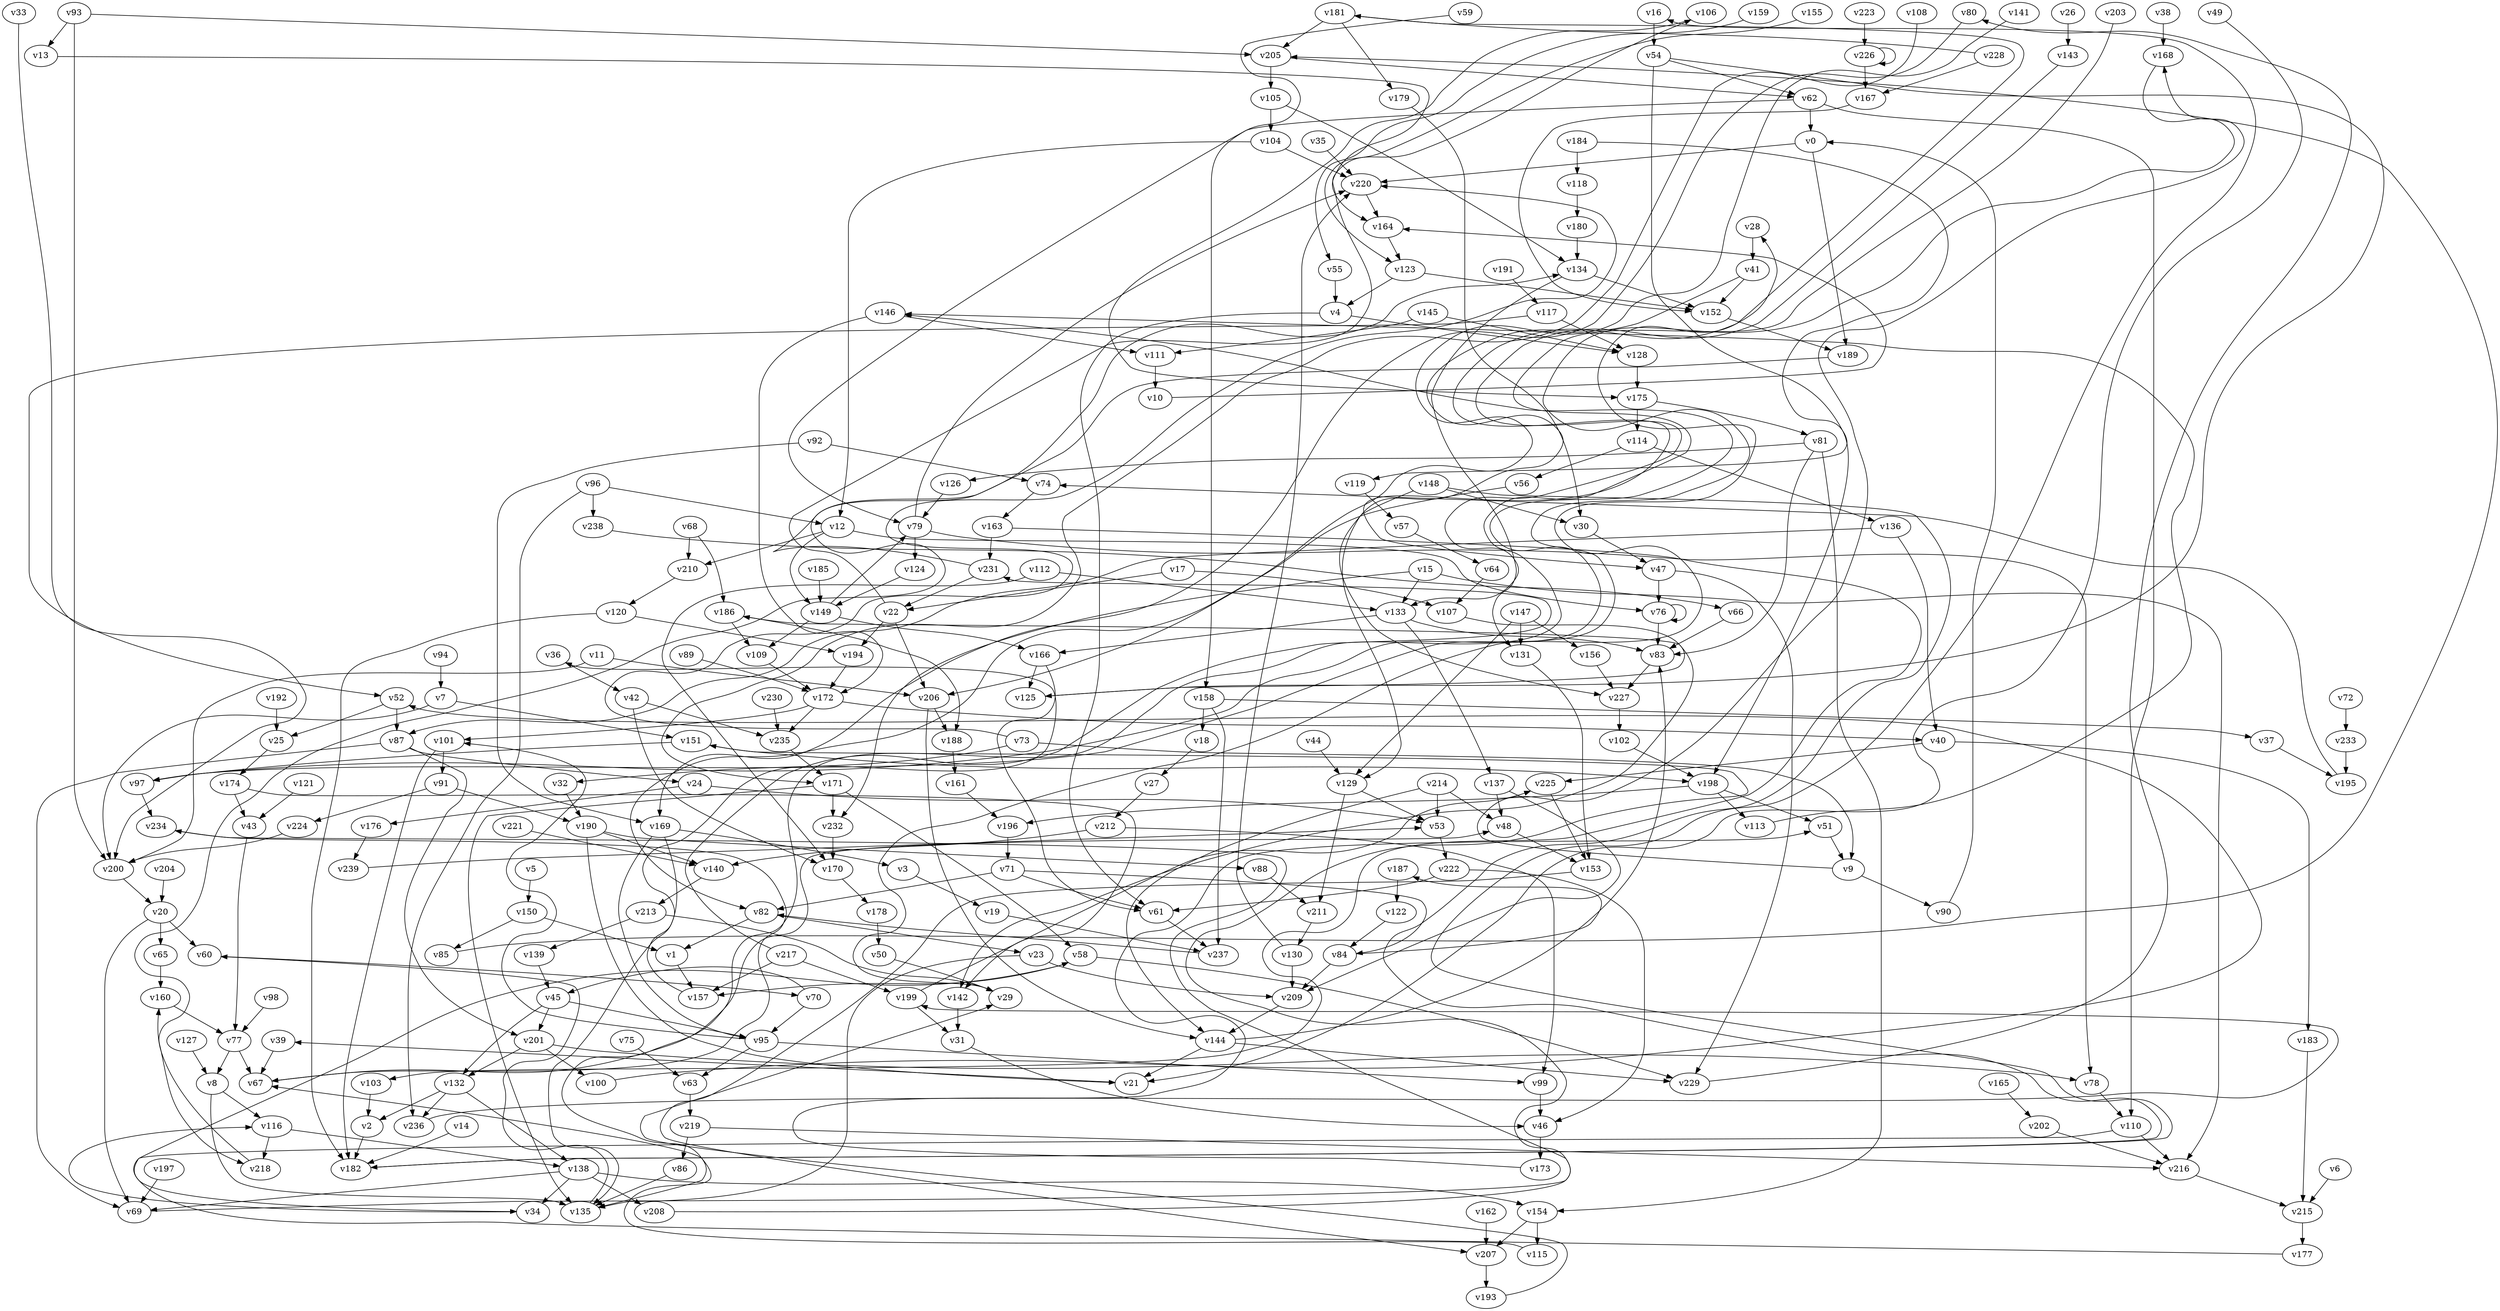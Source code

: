 // Benchmark game 360 - 240 vertices
// time_bound: 108
// targets: v83
digraph G {
    v0 [name="v0", player=1];
    v1 [name="v1", player=1];
    v2 [name="v2", player=0];
    v3 [name="v3", player=1];
    v4 [name="v4", player=0];
    v5 [name="v5", player=1];
    v6 [name="v6", player=1];
    v7 [name="v7", player=1];
    v8 [name="v8", player=1];
    v9 [name="v9", player=1];
    v10 [name="v10", player=1];
    v11 [name="v11", player=1];
    v12 [name="v12", player=0];
    v13 [name="v13", player=1];
    v14 [name="v14", player=0];
    v15 [name="v15", player=0];
    v16 [name="v16", player=0];
    v17 [name="v17", player=0];
    v18 [name="v18", player=0];
    v19 [name="v19", player=1];
    v20 [name="v20", player=0];
    v21 [name="v21", player=0];
    v22 [name="v22", player=0];
    v23 [name="v23", player=1];
    v24 [name="v24", player=1];
    v25 [name="v25", player=1];
    v26 [name="v26", player=1];
    v27 [name="v27", player=0];
    v28 [name="v28", player=1];
    v29 [name="v29", player=1];
    v30 [name="v30", player=0];
    v31 [name="v31", player=1];
    v32 [name="v32", player=1];
    v33 [name="v33", player=1];
    v34 [name="v34", player=1];
    v35 [name="v35", player=1];
    v36 [name="v36", player=1];
    v37 [name="v37", player=0];
    v38 [name="v38", player=1];
    v39 [name="v39", player=1];
    v40 [name="v40", player=1];
    v41 [name="v41", player=1];
    v42 [name="v42", player=0];
    v43 [name="v43", player=0];
    v44 [name="v44", player=1];
    v45 [name="v45", player=1];
    v46 [name="v46", player=1];
    v47 [name="v47", player=1];
    v48 [name="v48", player=1];
    v49 [name="v49", player=0];
    v50 [name="v50", player=0];
    v51 [name="v51", player=1];
    v52 [name="v52", player=0];
    v53 [name="v53", player=1];
    v54 [name="v54", player=1];
    v55 [name="v55", player=1];
    v56 [name="v56", player=0];
    v57 [name="v57", player=0];
    v58 [name="v58", player=0];
    v59 [name="v59", player=1];
    v60 [name="v60", player=0];
    v61 [name="v61", player=1];
    v62 [name="v62", player=0];
    v63 [name="v63", player=0];
    v64 [name="v64", player=1];
    v65 [name="v65", player=1];
    v66 [name="v66", player=0];
    v67 [name="v67", player=0];
    v68 [name="v68", player=0];
    v69 [name="v69", player=0];
    v70 [name="v70", player=1];
    v71 [name="v71", player=1];
    v72 [name="v72", player=0];
    v73 [name="v73", player=1];
    v74 [name="v74", player=0];
    v75 [name="v75", player=1];
    v76 [name="v76", player=1];
    v77 [name="v77", player=0];
    v78 [name="v78", player=1];
    v79 [name="v79", player=1];
    v80 [name="v80", player=1];
    v81 [name="v81", player=0];
    v82 [name="v82", player=1];
    v83 [name="v83", player=0, target=1];
    v84 [name="v84", player=1];
    v85 [name="v85", player=0];
    v86 [name="v86", player=0];
    v87 [name="v87", player=0];
    v88 [name="v88", player=1];
    v89 [name="v89", player=1];
    v90 [name="v90", player=1];
    v91 [name="v91", player=1];
    v92 [name="v92", player=1];
    v93 [name="v93", player=1];
    v94 [name="v94", player=1];
    v95 [name="v95", player=1];
    v96 [name="v96", player=1];
    v97 [name="v97", player=0];
    v98 [name="v98", player=1];
    v99 [name="v99", player=0];
    v100 [name="v100", player=0];
    v101 [name="v101", player=1];
    v102 [name="v102", player=1];
    v103 [name="v103", player=1];
    v104 [name="v104", player=1];
    v105 [name="v105", player=1];
    v106 [name="v106", player=1];
    v107 [name="v107", player=1];
    v108 [name="v108", player=0];
    v109 [name="v109", player=1];
    v110 [name="v110", player=0];
    v111 [name="v111", player=0];
    v112 [name="v112", player=1];
    v113 [name="v113", player=0];
    v114 [name="v114", player=1];
    v115 [name="v115", player=0];
    v116 [name="v116", player=1];
    v117 [name="v117", player=0];
    v118 [name="v118", player=1];
    v119 [name="v119", player=1];
    v120 [name="v120", player=0];
    v121 [name="v121", player=0];
    v122 [name="v122", player=1];
    v123 [name="v123", player=0];
    v124 [name="v124", player=1];
    v125 [name="v125", player=0];
    v126 [name="v126", player=0];
    v127 [name="v127", player=1];
    v128 [name="v128", player=1];
    v129 [name="v129", player=0];
    v130 [name="v130", player=1];
    v131 [name="v131", player=0];
    v132 [name="v132", player=0];
    v133 [name="v133", player=1];
    v134 [name="v134", player=1];
    v135 [name="v135", player=1];
    v136 [name="v136", player=1];
    v137 [name="v137", player=1];
    v138 [name="v138", player=1];
    v139 [name="v139", player=0];
    v140 [name="v140", player=0];
    v141 [name="v141", player=1];
    v142 [name="v142", player=0];
    v143 [name="v143", player=0];
    v144 [name="v144", player=1];
    v145 [name="v145", player=1];
    v146 [name="v146", player=0];
    v147 [name="v147", player=1];
    v148 [name="v148", player=1];
    v149 [name="v149", player=0];
    v150 [name="v150", player=1];
    v151 [name="v151", player=0];
    v152 [name="v152", player=1];
    v153 [name="v153", player=1];
    v154 [name="v154", player=1];
    v155 [name="v155", player=1];
    v156 [name="v156", player=1];
    v157 [name="v157", player=0];
    v158 [name="v158", player=0];
    v159 [name="v159", player=1];
    v160 [name="v160", player=0];
    v161 [name="v161", player=0];
    v162 [name="v162", player=1];
    v163 [name="v163", player=1];
    v164 [name="v164", player=0];
    v165 [name="v165", player=1];
    v166 [name="v166", player=0];
    v167 [name="v167", player=1];
    v168 [name="v168", player=1];
    v169 [name="v169", player=0];
    v170 [name="v170", player=1];
    v171 [name="v171", player=0];
    v172 [name="v172", player=0];
    v173 [name="v173", player=1];
    v174 [name="v174", player=0];
    v175 [name="v175", player=1];
    v176 [name="v176", player=0];
    v177 [name="v177", player=0];
    v178 [name="v178", player=1];
    v179 [name="v179", player=1];
    v180 [name="v180", player=0];
    v181 [name="v181", player=0];
    v182 [name="v182", player=1];
    v183 [name="v183", player=1];
    v184 [name="v184", player=1];
    v185 [name="v185", player=0];
    v186 [name="v186", player=0];
    v187 [name="v187", player=0];
    v188 [name="v188", player=0];
    v189 [name="v189", player=0];
    v190 [name="v190", player=1];
    v191 [name="v191", player=0];
    v192 [name="v192", player=0];
    v193 [name="v193", player=1];
    v194 [name="v194", player=0];
    v195 [name="v195", player=0];
    v196 [name="v196", player=1];
    v197 [name="v197", player=0];
    v198 [name="v198", player=1];
    v199 [name="v199", player=0];
    v200 [name="v200", player=1];
    v201 [name="v201", player=1];
    v202 [name="v202", player=0];
    v203 [name="v203", player=1];
    v204 [name="v204", player=1];
    v205 [name="v205", player=0];
    v206 [name="v206", player=0];
    v207 [name="v207", player=1];
    v208 [name="v208", player=1];
    v209 [name="v209", player=0];
    v210 [name="v210", player=1];
    v211 [name="v211", player=1];
    v212 [name="v212", player=0];
    v213 [name="v213", player=0];
    v214 [name="v214", player=0];
    v215 [name="v215", player=0];
    v216 [name="v216", player=1];
    v217 [name="v217", player=1];
    v218 [name="v218", player=0];
    v219 [name="v219", player=1];
    v220 [name="v220", player=0];
    v221 [name="v221", player=1];
    v222 [name="v222", player=0];
    v223 [name="v223", player=0];
    v224 [name="v224", player=1];
    v225 [name="v225", player=0];
    v226 [name="v226", player=0];
    v227 [name="v227", player=0];
    v228 [name="v228", player=0];
    v229 [name="v229", player=0];
    v230 [name="v230", player=0];
    v231 [name="v231", player=1];
    v232 [name="v232", player=1];
    v233 [name="v233", player=1];
    v234 [name="v234", player=0];
    v235 [name="v235", player=0];
    v236 [name="v236", player=0];
    v237 [name="v237", player=0];
    v238 [name="v238", player=0];
    v239 [name="v239", player=1];

    v0 -> v220;
    v1 -> v157;
    v2 -> v182;
    v3 -> v19;
    v4 -> v61;
    v5 -> v150;
    v6 -> v215;
    v7 -> v151;
    v8 -> v135;
    v9 -> v168 [constraint="t >= 5"];
    v10 -> v164 [constraint="t mod 2 == 0"];
    v11 -> v206;
    v12 -> v210;
    v13 -> v164 [constraint="t >= 2"];
    v14 -> v182;
    v15 -> v133;
    v16 -> v54;
    v17 -> v22;
    v18 -> v27;
    v19 -> v237;
    v20 -> v69;
    v21 -> v39 [constraint="t >= 5"];
    v22 -> v106 [constraint="t < 14"];
    v23 -> v209;
    v24 -> v176;
    v25 -> v174;
    v26 -> v143;
    v27 -> v212;
    v28 -> v41;
    v29 -> v28 [constraint="t < 13"];
    v30 -> v47;
    v31 -> v46;
    v32 -> v190;
    v33 -> v200 [constraint="t mod 2 == 0"];
    v34 -> v116 [constraint="t >= 4"];
    v35 -> v220;
    v36 -> v42;
    v37 -> v195;
    v38 -> v168;
    v39 -> v67;
    v40 -> v225;
    v41 -> v227 [constraint="t mod 3 == 1"];
    v42 -> v170;
    v43 -> v77;
    v44 -> v129;
    v45 -> v132;
    v46 -> v173;
    v47 -> v229;
    v48 -> v153;
    v49 -> v21 [constraint="t >= 5"];
    v50 -> v29;
    v51 -> v9;
    v52 -> v25;
    v53 -> v222;
    v54 -> v125 [constraint="t < 9"];
    v55 -> v4;
    v56 -> v82 [constraint="t < 11"];
    v57 -> v64;
    v58 -> v229;
    v59 -> v79 [constraint="t mod 5 == 3"];
    v60 -> v70 [constraint="t < 11"];
    v61 -> v237;
    v62 -> v0;
    v63 -> v219;
    v64 -> v107;
    v65 -> v160;
    v66 -> v83;
    v67 -> v48 [constraint="t < 15"];
    v68 -> v186;
    v69 -> v151 [constraint="t mod 3 == 2"];
    v70 -> v45 [constraint="t < 8"];
    v71 -> v84 [constraint="t < 15"];
    v72 -> v233;
    v73 -> v220 [constraint="t mod 5 == 4"];
    v74 -> v163;
    v75 -> v63;
    v76 -> v83;
    v77 -> v8;
    v78 -> v110;
    v79 -> v124;
    v80 -> v169 [constraint="t < 13"];
    v81 -> v83;
    v82 -> v1;
    v83 -> v227;
    v84 -> v187 [constraint="t mod 4 == 3"];
    v85 -> v205 [constraint="t mod 2 == 1"];
    v86 -> v135;
    v87 -> v201 [constraint="t < 8"];
    v88 -> v211;
    v89 -> v172;
    v90 -> v0;
    v91 -> v224;
    v92 -> v169;
    v93 -> v205;
    v94 -> v7;
    v95 -> v101 [constraint="t mod 5 == 3"];
    v96 -> v12;
    v97 -> v146 [constraint="t >= 4"];
    v98 -> v77;
    v99 -> v46;
    v100 -> v52 [constraint="t >= 4"];
    v101 -> v91;
    v102 -> v198;
    v103 -> v2;
    v104 -> v220;
    v105 -> v134;
    v106 -> v175 [constraint="t mod 3 == 1"];
    v107 -> v142 [constraint="t >= 2"];
    v108 -> v171 [constraint="t < 15"];
    v109 -> v172;
    v110 -> v34 [constraint="t >= 3"];
    v111 -> v10;
    v112 -> v170;
    v113 -> v146 [constraint="t >= 5"];
    v114 -> v136;
    v115 -> v67 [constraint="t >= 3"];
    v116 -> v218;
    v117 -> v52 [constraint="t < 15"];
    v118 -> v180;
    v119 -> v57;
    v120 -> v182;
    v121 -> v43;
    v122 -> v84;
    v123 -> v152;
    v124 -> v149;
    v125 -> v186 [constraint="t >= 3"];
    v126 -> v79;
    v127 -> v8;
    v128 -> v175;
    v129 -> v53;
    v130 -> v209;
    v131 -> v153;
    v132 -> v236;
    v133 -> v137;
    v134 -> v152;
    v135 -> v60 [constraint="t < 10"];
    v136 -> v87 [constraint="t mod 5 == 1"];
    v137 -> v48;
    v138 -> v34;
    v139 -> v45;
    v140 -> v213;
    v141 -> v206 [constraint="t >= 5"];
    v142 -> v31;
    v143 -> v133 [constraint="t < 9"];
    v144 -> v21;
    v145 -> v111;
    v146 -> v172;
    v147 -> v129;
    v148 -> v182 [constraint="t >= 2"];
    v149 -> v166;
    v150 -> v85;
    v151 -> v198;
    v152 -> v189;
    v153 -> v207 [constraint="t >= 2"];
    v154 -> v115;
    v155 -> v123 [constraint="t >= 4"];
    v156 -> v227;
    v157 -> v36 [constraint="t mod 4 == 1"];
    v158 -> v18;
    v159 -> v55 [constraint="t mod 5 == 0"];
    v160 -> v77;
    v161 -> v196;
    v162 -> v207;
    v163 -> v103 [constraint="t mod 2 == 0"];
    v164 -> v123;
    v165 -> v202;
    v166 -> v61;
    v167 -> v152 [constraint="t < 10"];
    v168 -> v97 [constraint="t mod 3 == 2"];
    v169 -> v135 [constraint="t mod 4 == 2"];
    v170 -> v178;
    v171 -> v135;
    v172 -> v235;
    v173 -> v51 [constraint="t < 5"];
    v174 -> v142 [constraint="t < 7"];
    v175 -> v114;
    v176 -> v239;
    v177 -> v58 [constraint="t >= 1"];
    v178 -> v50;
    v179 -> v30;
    v180 -> v134;
    v181 -> v47 [constraint="t < 13"];
    v182 -> v16 [constraint="t >= 3"];
    v183 -> v215;
    v184 -> v119 [constraint="t < 11"];
    v185 -> v149;
    v186 -> v188 [constraint="t < 9"];
    v187 -> v122;
    v188 -> v161;
    v189 -> v218 [constraint="t >= 4"];
    v190 -> v88;
    v191 -> v117;
    v192 -> v25;
    v193 -> v29 [constraint="t >= 2"];
    v194 -> v172;
    v195 -> v74 [constraint="t < 11"];
    v196 -> v71;
    v197 -> v69;
    v198 -> v113;
    v199 -> v225 [constraint="t >= 5"];
    v200 -> v20;
    v201 -> v132;
    v202 -> v216;
    v203 -> v135 [constraint="t >= 5"];
    v204 -> v20;
    v205 -> v62 [constraint="t >= 5"];
    v206 -> v188;
    v207 -> v193;
    v208 -> v234 [constraint="t < 5"];
    v209 -> v144;
    v210 -> v120;
    v211 -> v130;
    v212 -> v99;
    v213 -> v139;
    v214 -> v48;
    v215 -> v177;
    v216 -> v215;
    v217 -> v231 [constraint="t < 8"];
    v218 -> v160;
    v219 -> v216 [constraint="t >= 5"];
    v220 -> v164;
    v221 -> v140;
    v222 -> v46;
    v223 -> v226;
    v224 -> v200;
    v225 -> v153;
    v226 -> v226;
    v227 -> v102;
    v228 -> v181 [constraint="t mod 3 == 1"];
    v229 -> v80 [constraint="t < 8"];
    v230 -> v235;
    v231 -> v134 [constraint="t mod 2 == 1"];
    v232 -> v170;
    v233 -> v195;
    v234 -> v67 [constraint="t < 11"];
    v235 -> v171;
    v236 -> v199 [constraint="t mod 3 == 2"];
    v237 -> v82 [constraint="t < 6"];
    v238 -> v66 [constraint="t < 6"];
    v239 -> v53 [constraint="t mod 2 == 0"];
    v12 -> v76;
    v149 -> v109;
    v226 -> v167;
    v17 -> v107;
    v79 -> v78;
    v144 -> v83;
    v76 -> v76;
    v231 -> v22;
    v23 -> v135;
    v171 -> v232;
    v132 -> v138;
    v77 -> v67;
    v134 -> v131;
    v201 -> v78;
    v163 -> v231;
    v148 -> v30;
    v73 -> v9;
    v213 -> v29;
    v169 -> v95;
    v175 -> v81;
    v150 -> v1;
    v149 -> v79;
    v42 -> v235;
    v105 -> v104;
    v171 -> v58;
    v41 -> v152;
    v169 -> v3;
    v96 -> v238;
    v158 -> v37;
    v117 -> v128;
    v201 -> v100;
    v130 -> v220;
    v12 -> v149;
    v205 -> v105;
    v166 -> v125;
    v84 -> v209;
    v4 -> v128;
    v54 -> v198;
    v198 -> v51;
    v147 -> v156;
    v114 -> v56;
    v148 -> v129;
    v214 -> v53;
    v101 -> v182;
    v138 -> v69;
    v198 -> v196;
    v116 -> v138;
    v81 -> v126;
    v45 -> v201;
    v110 -> v216;
    v7 -> v200;
    v93 -> v200;
    v62 -> v110;
    v181 -> v205;
    v190 -> v140;
    v138 -> v154;
    v145 -> v128;
    v104 -> v12;
    v9 -> v90;
    v40 -> v183;
    v97 -> v234;
    v45 -> v95;
    v91 -> v190;
    v214 -> v144;
    v137 -> v209;
    v54 -> v62;
    v24 -> v53;
    v120 -> v194;
    v92 -> v74;
    v20 -> v60;
    v222 -> v61;
    v217 -> v157;
    v144 -> v229;
    v136 -> v40;
    v172 -> v101;
    v190 -> v21;
    v199 -> v31;
    v0 -> v189;
    v129 -> v211;
    v174 -> v43;
    v154 -> v207;
    v22 -> v206;
    v93 -> v13;
    v52 -> v87;
    v186 -> v109;
    v147 -> v131;
    v133 -> v83;
    v20 -> v65;
    v47 -> v76;
    v8 -> v116;
    v184 -> v118;
    v79 -> v220;
    v87 -> v69;
    v112 -> v133;
    v71 -> v61;
    v15 -> v232;
    v132 -> v2;
    v82 -> v23;
    v95 -> v99;
    v95 -> v63;
    v158 -> v237;
    v151 -> v97;
    v71 -> v82;
    v73 -> v32;
    v87 -> v24;
    v22 -> v194;
    v123 -> v4;
    v81 -> v154;
    v68 -> v210;
    v70 -> v95;
    v11 -> v200;
    v172 -> v40;
    v138 -> v208;
    v206 -> v144;
    v219 -> v86;
    v146 -> v111;
    v96 -> v236;
    v212 -> v140;
    v133 -> v166;
    v217 -> v199;
    v181 -> v179;
    v15 -> v216;
    v62 -> v158;
    v228 -> v167;
    v58 -> v157;
}
